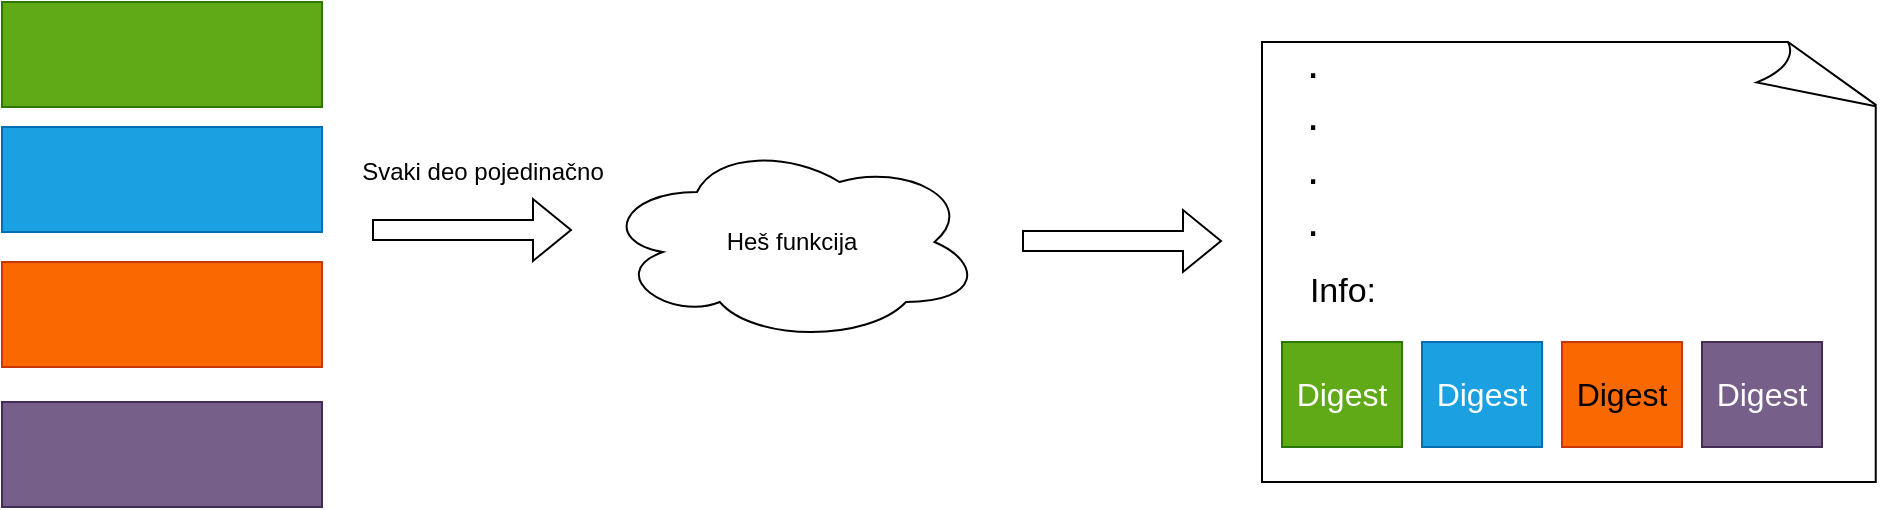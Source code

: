 <mxfile version="22.1.2" type="device">
  <diagram name="Page-1" id="5S590Pur5kE80H2hEkbK">
    <mxGraphModel dx="1964" dy="835" grid="1" gridSize="10" guides="1" tooltips="1" connect="1" arrows="1" fold="1" page="1" pageScale="1" pageWidth="850" pageHeight="1100" math="0" shadow="0">
      <root>
        <mxCell id="0" />
        <mxCell id="1" parent="0" />
        <mxCell id="AOs3bgRgVk5a-aMDwhY4-2" value="" style="rounded=0;whiteSpace=wrap;html=1;fillColor=#60a917;strokeColor=#2D7600;fontColor=#ffffff;movable=1;resizable=1;rotatable=1;deletable=1;editable=1;locked=0;connectable=1;container=0;" vertex="1" parent="1">
          <mxGeometry x="-40" y="310" width="160" height="52.5" as="geometry" />
        </mxCell>
        <mxCell id="AOs3bgRgVk5a-aMDwhY4-3" value="" style="rounded=0;whiteSpace=wrap;html=1;fillColor=#1ba1e2;strokeColor=#006EAF;fontColor=#ffffff;movable=1;resizable=1;rotatable=1;deletable=1;editable=1;locked=0;connectable=1;container=0;" vertex="1" parent="1">
          <mxGeometry x="-40" y="372.5" width="160" height="52.5" as="geometry" />
        </mxCell>
        <mxCell id="AOs3bgRgVk5a-aMDwhY4-4" value="" style="rounded=0;whiteSpace=wrap;html=1;fillColor=#fa6800;strokeColor=#C73500;fontColor=#000000;movable=1;resizable=1;rotatable=1;deletable=1;editable=1;locked=0;connectable=1;container=0;" vertex="1" parent="1">
          <mxGeometry x="-40" y="440" width="160" height="52.5" as="geometry" />
        </mxCell>
        <mxCell id="AOs3bgRgVk5a-aMDwhY4-5" value="" style="rounded=0;whiteSpace=wrap;html=1;fillColor=#76608a;strokeColor=#432D57;fontColor=#ffffff;movable=1;resizable=1;rotatable=1;deletable=1;editable=1;locked=0;connectable=1;container=0;" vertex="1" parent="1">
          <mxGeometry x="-40" y="510" width="160" height="52.5" as="geometry" />
        </mxCell>
        <mxCell id="AOs3bgRgVk5a-aMDwhY4-6" value="" style="shape=flexArrow;endArrow=classic;html=1;rounded=0;" edge="1" parent="1">
          <mxGeometry width="50" height="50" relative="1" as="geometry">
            <mxPoint x="145" y="424" as="sourcePoint" />
            <mxPoint x="245" y="424" as="targetPoint" />
          </mxGeometry>
        </mxCell>
        <mxCell id="AOs3bgRgVk5a-aMDwhY4-7" value="Heš funkcija" style="ellipse;shape=cloud;whiteSpace=wrap;html=1;" vertex="1" parent="1">
          <mxGeometry x="260" y="380" width="190" height="100" as="geometry" />
        </mxCell>
        <mxCell id="AOs3bgRgVk5a-aMDwhY4-14" value="" style="whiteSpace=wrap;html=1;shape=mxgraph.basic.document" vertex="1" parent="1">
          <mxGeometry x="590" y="330" width="310" height="220" as="geometry" />
        </mxCell>
        <mxCell id="AOs3bgRgVk5a-aMDwhY4-15" value="" style="group" vertex="1" connectable="0" parent="1">
          <mxGeometry x="600" y="480" width="270" height="52.5" as="geometry" />
        </mxCell>
        <mxCell id="AOs3bgRgVk5a-aMDwhY4-9" value="&lt;font style=&quot;font-size: 16px;&quot;&gt;Digest&lt;/font&gt;" style="rounded=0;whiteSpace=wrap;html=1;fillColor=#60a917;strokeColor=#2D7600;fontColor=#ffffff;movable=1;resizable=1;rotatable=1;deletable=1;editable=1;locked=0;connectable=1;container=0;" vertex="1" parent="AOs3bgRgVk5a-aMDwhY4-15">
          <mxGeometry width="60" height="52.5" as="geometry" />
        </mxCell>
        <mxCell id="AOs3bgRgVk5a-aMDwhY4-10" value="&lt;font style=&quot;font-size: 16px;&quot;&gt;Digest&lt;/font&gt;" style="rounded=0;whiteSpace=wrap;html=1;fillColor=#1ba1e2;strokeColor=#006EAF;fontColor=#ffffff;movable=1;resizable=1;rotatable=1;deletable=1;editable=1;locked=0;connectable=1;container=0;" vertex="1" parent="AOs3bgRgVk5a-aMDwhY4-15">
          <mxGeometry x="70" width="60" height="52.5" as="geometry" />
        </mxCell>
        <mxCell id="AOs3bgRgVk5a-aMDwhY4-11" value="&lt;font style=&quot;font-size: 16px;&quot;&gt;Digest&lt;/font&gt;" style="rounded=0;whiteSpace=wrap;html=1;fillColor=#fa6800;strokeColor=#C73500;fontColor=#000000;movable=1;resizable=1;rotatable=1;deletable=1;editable=1;locked=0;connectable=1;container=0;" vertex="1" parent="AOs3bgRgVk5a-aMDwhY4-15">
          <mxGeometry x="140" width="60" height="52.5" as="geometry" />
        </mxCell>
        <mxCell id="AOs3bgRgVk5a-aMDwhY4-12" value="&lt;font style=&quot;font-size: 16px;&quot;&gt;Digest&lt;/font&gt;" style="rounded=0;whiteSpace=wrap;html=1;fillColor=#76608a;strokeColor=#432D57;fontColor=#ffffff;movable=1;resizable=1;rotatable=1;deletable=1;editable=1;locked=0;connectable=1;container=0;" vertex="1" parent="AOs3bgRgVk5a-aMDwhY4-15">
          <mxGeometry x="210" width="60" height="52.5" as="geometry" />
        </mxCell>
        <mxCell id="AOs3bgRgVk5a-aMDwhY4-16" value="&lt;font style=&quot;font-size: 17px;&quot;&gt;Info:&lt;/font&gt;" style="text;html=1;align=center;verticalAlign=middle;resizable=0;points=[];autosize=1;strokeColor=none;fillColor=none;" vertex="1" parent="1">
          <mxGeometry x="600" y="440" width="60" height="30" as="geometry" />
        </mxCell>
        <mxCell id="AOs3bgRgVk5a-aMDwhY4-17" value="&lt;font style=&quot;font-size: 22px;&quot;&gt;.&lt;br&gt;.&lt;br&gt;.&lt;br&gt;.&lt;/font&gt;" style="text;html=1;align=center;verticalAlign=middle;resizable=0;points=[];autosize=1;strokeColor=none;fillColor=none;strokeWidth=4;perimeterSpacing=1;" vertex="1" parent="1">
          <mxGeometry x="600" y="320" width="30" height="120" as="geometry" />
        </mxCell>
        <mxCell id="AOs3bgRgVk5a-aMDwhY4-19" value="" style="shape=flexArrow;endArrow=classic;html=1;rounded=0;" edge="1" parent="1">
          <mxGeometry width="50" height="50" relative="1" as="geometry">
            <mxPoint x="470" y="429.5" as="sourcePoint" />
            <mxPoint x="570" y="429.5" as="targetPoint" />
          </mxGeometry>
        </mxCell>
        <mxCell id="AOs3bgRgVk5a-aMDwhY4-20" value="Svaki deo pojedinačno" style="text;html=1;align=center;verticalAlign=middle;resizable=0;points=[];autosize=1;strokeColor=none;fillColor=none;" vertex="1" parent="1">
          <mxGeometry x="130" y="380" width="140" height="30" as="geometry" />
        </mxCell>
      </root>
    </mxGraphModel>
  </diagram>
</mxfile>
